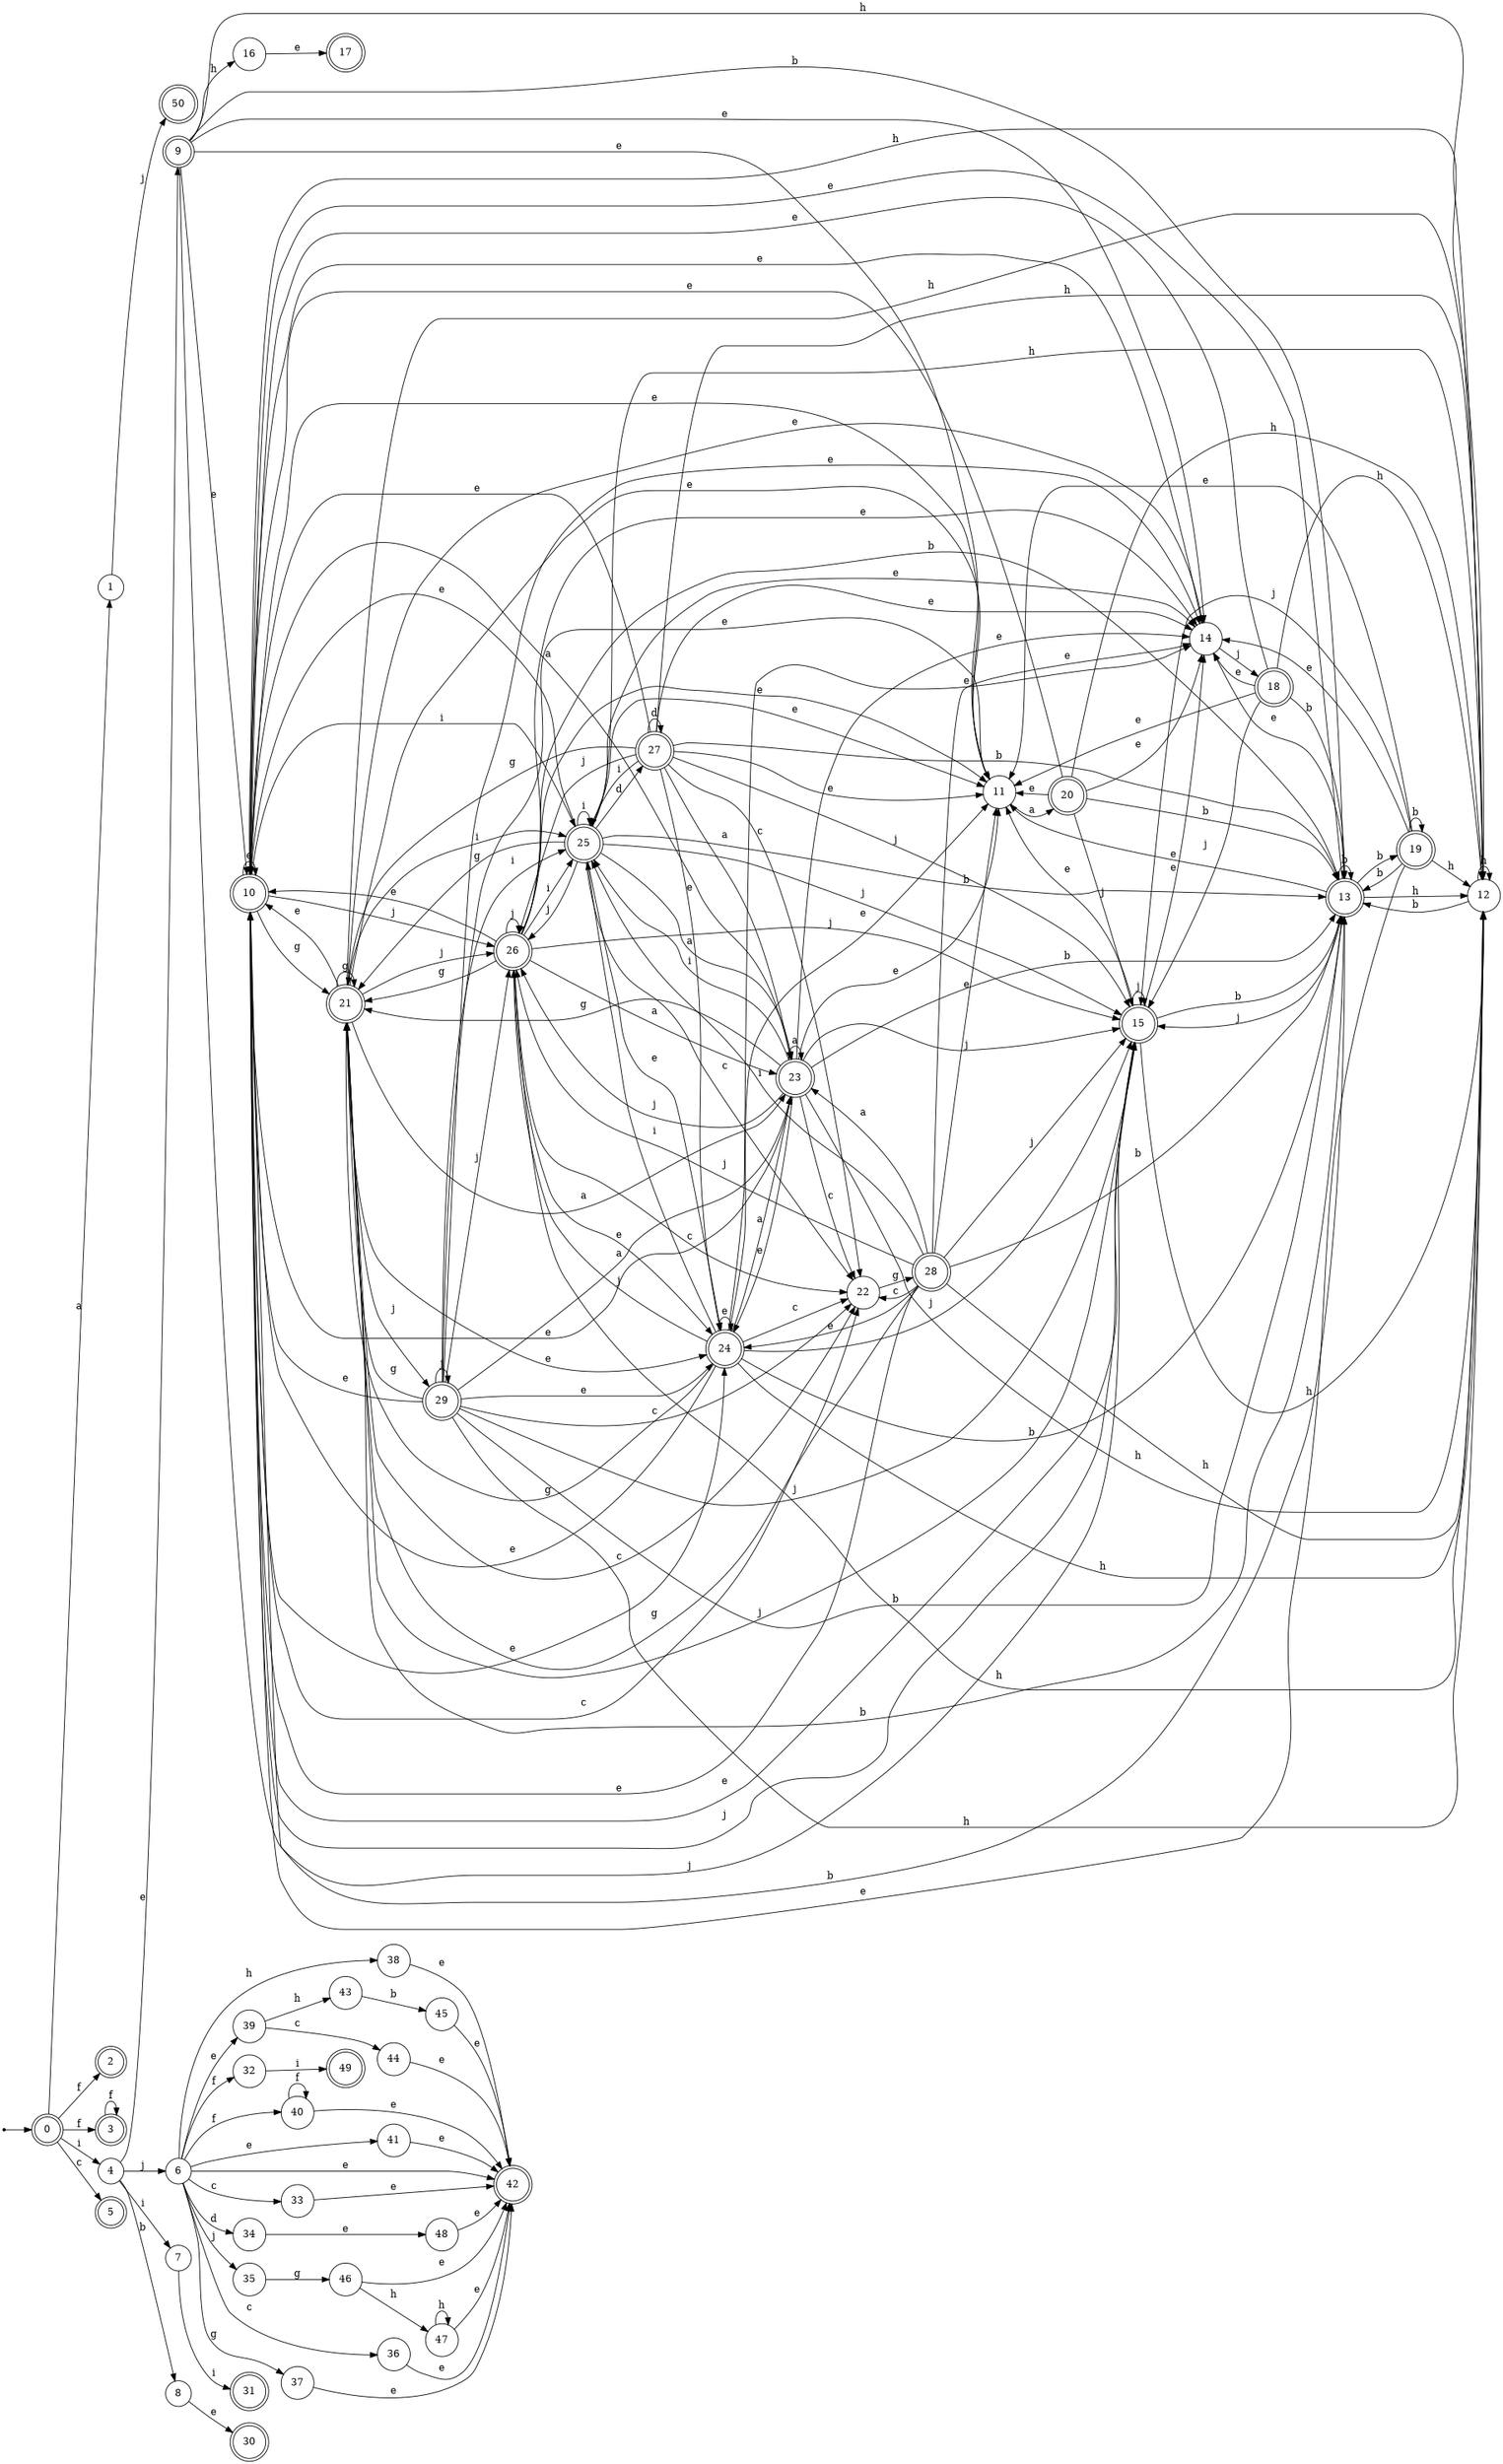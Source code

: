digraph finite_state_machine {
rankdir=LR;
size="20,20";
node [shape = point]; "dummy0"
node [shape = doublecircle]; "0";"dummy0" -> "0";
node [shape = circle]; "1";
node [shape = doublecircle]; "2";node [shape = doublecircle]; "3";node [shape = circle]; "4";
node [shape = doublecircle]; "5";node [shape = circle]; "6";
node [shape = circle]; "7";
node [shape = circle]; "8";
node [shape = doublecircle]; "9";node [shape = doublecircle]; "10";node [shape = circle]; "11";
node [shape = circle]; "12";
node [shape = doublecircle]; "13";node [shape = circle]; "14";
node [shape = doublecircle]; "15";node [shape = circle]; "16";
node [shape = doublecircle]; "17";node [shape = doublecircle]; "18";node [shape = doublecircle]; "19";node [shape = doublecircle]; "20";node [shape = doublecircle]; "21";node [shape = circle]; "22";
node [shape = doublecircle]; "23";node [shape = doublecircle]; "24";node [shape = doublecircle]; "25";node [shape = doublecircle]; "26";node [shape = doublecircle]; "27";node [shape = doublecircle]; "28";node [shape = doublecircle]; "29";node [shape = doublecircle]; "30";node [shape = doublecircle]; "31";node [shape = circle]; "32";
node [shape = circle]; "33";
node [shape = circle]; "34";
node [shape = circle]; "35";
node [shape = circle]; "36";
node [shape = circle]; "37";
node [shape = circle]; "38";
node [shape = circle]; "39";
node [shape = circle]; "40";
node [shape = circle]; "41";
node [shape = doublecircle]; "42";node [shape = circle]; "43";
node [shape = circle]; "44";
node [shape = circle]; "45";
node [shape = circle]; "46";
node [shape = circle]; "47";
node [shape = circle]; "48";
node [shape = doublecircle]; "49";node [shape = doublecircle]; "50";"0" -> "1" [label = "a"];
 "0" -> "2" [label = "f"];
 "0" -> "3" [label = "f"];
 "0" -> "4" [label = "i"];
 "0" -> "5" [label = "c"];
 "4" -> "6" [label = "j"];
 "4" -> "7" [label = "i"];
 "4" -> "8" [label = "b"];
 "4" -> "9" [label = "e"];
 "9" -> "10" [label = "e"];
 "9" -> "11" [label = "e"];
 "9" -> "14" [label = "e"];
 "9" -> "16" [label = "h"];
 "9" -> "12" [label = "h"];
 "9" -> "13" [label = "b"];
 "9" -> "15" [label = "j"];
 "16" -> "17" [label = "e"];
 "15" -> "15" [label = "j"];
 "15" -> "10" [label = "e"];
 "15" -> "11" [label = "e"];
 "15" -> "14" [label = "e"];
 "15" -> "12" [label = "h"];
 "15" -> "13" [label = "b"];
 "14" -> "18" [label = "j"];
 "18" -> "10" [label = "e"];
 "18" -> "11" [label = "e"];
 "18" -> "14" [label = "e"];
 "18" -> "12" [label = "h"];
 "18" -> "13" [label = "b"];
 "18" -> "15" [label = "j"];
 "13" -> "19" [label = "b"];
 "13" -> "13" [label = "b"];
 "13" -> "12" [label = "h"];
 "13" -> "10" [label = "e"];
 "13" -> "11" [label = "e"];
 "13" -> "14" [label = "e"];
 "13" -> "15" [label = "j"];
 "19" -> "19" [label = "b"];
 "19" -> "13" [label = "b"];
 "19" -> "12" [label = "h"];
 "19" -> "10" [label = "e"];
 "19" -> "11" [label = "e"];
 "19" -> "14" [label = "e"];
 "19" -> "15" [label = "j"];
 "12" -> "12" [label = "h"];
 "12" -> "13" [label = "b"];
 "11" -> "20" [label = "a"];
 "20" -> "10" [label = "e"];
 "20" -> "11" [label = "e"];
 "20" -> "14" [label = "e"];
 "20" -> "12" [label = "h"];
 "20" -> "13" [label = "b"];
 "20" -> "15" [label = "j"];
 "10" -> "24" [label = "e"];
 "10" -> "10" [label = "e"];
 "10" -> "11" [label = "e"];
 "10" -> "14" [label = "e"];
 "10" -> "21" [label = "g"];
 "10" -> "22" [label = "c"];
 "10" -> "23" [label = "a"];
 "10" -> "25" [label = "i"];
 "10" -> "26" [label = "j"];
 "10" -> "15" [label = "j"];
 "10" -> "12" [label = "h"];
 "10" -> "13" [label = "b"];
 "26" -> "26" [label = "j"];
 "26" -> "15" [label = "j"];
 "26" -> "21" [label = "g"];
 "26" -> "22" [label = "c"];
 "26" -> "23" [label = "a"];
 "26" -> "24" [label = "e"];
 "26" -> "10" [label = "e"];
 "26" -> "11" [label = "e"];
 "26" -> "14" [label = "e"];
 "26" -> "25" [label = "i"];
 "26" -> "12" [label = "h"];
 "26" -> "13" [label = "b"];
 "25" -> "25" [label = "i"];
 "25" -> "27" [label = "d"];
 "25" -> "21" [label = "g"];
 "25" -> "22" [label = "c"];
 "25" -> "23" [label = "a"];
 "25" -> "24" [label = "e"];
 "25" -> "10" [label = "e"];
 "25" -> "11" [label = "e"];
 "25" -> "14" [label = "e"];
 "25" -> "26" [label = "j"];
 "25" -> "15" [label = "j"];
 "25" -> "12" [label = "h"];
 "25" -> "13" [label = "b"];
 "27" -> "27" [label = "d"];
 "27" -> "25" [label = "i"];
 "27" -> "21" [label = "g"];
 "27" -> "22" [label = "c"];
 "27" -> "23" [label = "a"];
 "27" -> "24" [label = "e"];
 "27" -> "10" [label = "e"];
 "27" -> "11" [label = "e"];
 "27" -> "14" [label = "e"];
 "27" -> "26" [label = "j"];
 "27" -> "15" [label = "j"];
 "27" -> "12" [label = "h"];
 "27" -> "13" [label = "b"];
 "24" -> "24" [label = "e"];
 "24" -> "10" [label = "e"];
 "24" -> "11" [label = "e"];
 "24" -> "14" [label = "e"];
 "24" -> "21" [label = "g"];
 "24" -> "22" [label = "c"];
 "24" -> "23" [label = "a"];
 "24" -> "25" [label = "i"];
 "24" -> "26" [label = "j"];
 "24" -> "15" [label = "j"];
 "24" -> "12" [label = "h"];
 "24" -> "13" [label = "b"];
 "23" -> "23" [label = "a"];
 "23" -> "21" [label = "g"];
 "23" -> "22" [label = "c"];
 "23" -> "24" [label = "e"];
 "23" -> "10" [label = "e"];
 "23" -> "11" [label = "e"];
 "23" -> "14" [label = "e"];
 "23" -> "25" [label = "i"];
 "23" -> "26" [label = "j"];
 "23" -> "15" [label = "j"];
 "23" -> "12" [label = "h"];
 "23" -> "13" [label = "b"];
 "22" -> "28" [label = "g"];
 "28" -> "22" [label = "c"];
 "28" -> "21" [label = "g"];
 "28" -> "23" [label = "a"];
 "28" -> "24" [label = "e"];
 "28" -> "10" [label = "e"];
 "28" -> "11" [label = "e"];
 "28" -> "14" [label = "e"];
 "28" -> "25" [label = "i"];
 "28" -> "26" [label = "j"];
 "28" -> "15" [label = "j"];
 "28" -> "12" [label = "h"];
 "28" -> "13" [label = "b"];
 "21" -> "21" [label = "g"];
 "21" -> "26" [label = "j"];
 "21" -> "29" [label = "j"];
 "21" -> "15" [label = "j"];
 "21" -> "22" [label = "c"];
 "21" -> "23" [label = "a"];
 "21" -> "24" [label = "e"];
 "21" -> "10" [label = "e"];
 "21" -> "11" [label = "e"];
 "21" -> "14" [label = "e"];
 "21" -> "25" [label = "i"];
 "21" -> "12" [label = "h"];
 "21" -> "13" [label = "b"];
 "29" -> "26" [label = "j"];
 "29" -> "29" [label = "j"];
 "29" -> "15" [label = "j"];
 "29" -> "21" [label = "g"];
 "29" -> "22" [label = "c"];
 "29" -> "23" [label = "a"];
 "29" -> "24" [label = "e"];
 "29" -> "10" [label = "e"];
 "29" -> "11" [label = "e"];
 "29" -> "14" [label = "e"];
 "29" -> "25" [label = "i"];
 "29" -> "12" [label = "h"];
 "29" -> "13" [label = "b"];
 "8" -> "30" [label = "e"];
 "7" -> "31" [label = "i"];
 "6" -> "32" [label = "f"];
 "6" -> "40" [label = "f"];
 "6" -> "33" [label = "c"];
 "6" -> "36" [label = "c"];
 "6" -> "34" [label = "d"];
 "6" -> "35" [label = "j"];
 "6" -> "37" [label = "g"];
 "6" -> "38" [label = "h"];
 "6" -> "41" [label = "e"];
 "6" -> "42" [label = "e"];
 "6" -> "39" [label = "e"];
 "41" -> "42" [label = "e"];
 "40" -> "40" [label = "f"];
 "40" -> "42" [label = "e"];
 "39" -> "43" [label = "h"];
 "39" -> "44" [label = "c"];
 "44" -> "42" [label = "e"];
 "43" -> "45" [label = "b"];
 "45" -> "42" [label = "e"];
 "38" -> "42" [label = "e"];
 "37" -> "42" [label = "e"];
 "36" -> "42" [label = "e"];
 "35" -> "46" [label = "g"];
 "46" -> "47" [label = "h"];
 "46" -> "42" [label = "e"];
 "47" -> "47" [label = "h"];
 "47" -> "42" [label = "e"];
 "34" -> "48" [label = "e"];
 "48" -> "42" [label = "e"];
 "33" -> "42" [label = "e"];
 "32" -> "49" [label = "i"];
 "3" -> "3" [label = "f"];
 "1" -> "50" [label = "j"];
 }
